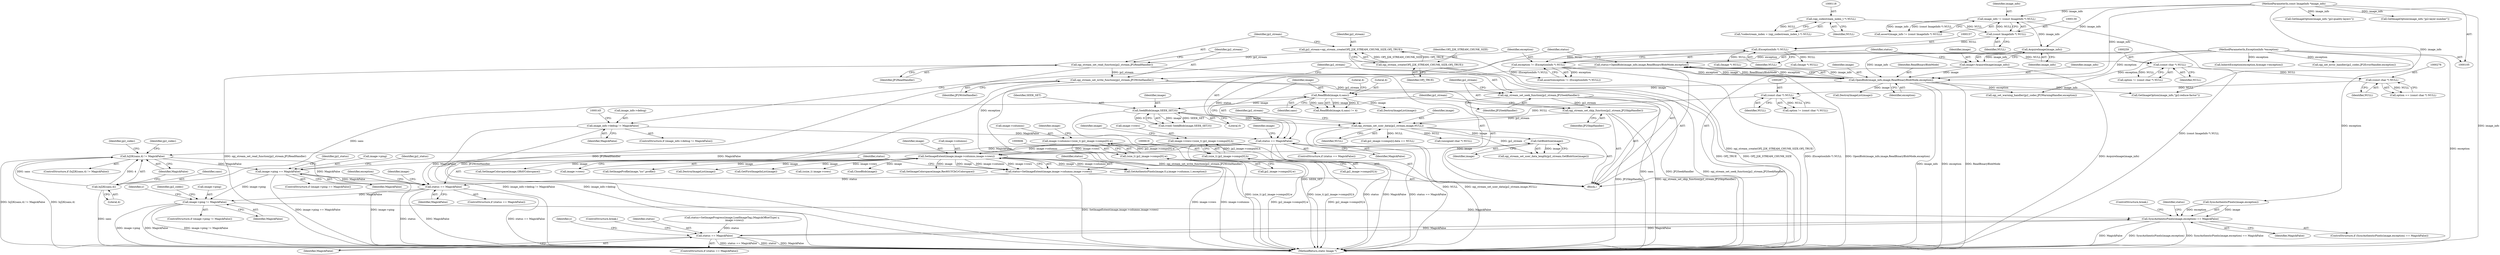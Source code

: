 digraph "0_ImageMagick_b0c5222ce31e8f941fa02ff9c7a040fb2db30dbc@pointer" {
"1000739" [label="(Call,image->ping != MagickFalse)"];
"1000451" [label="(Call,image->ping == MagickFalse)"];
"1000177" [label="(Call,status == MagickFalse)"];
"1000169" [label="(Call,status=OpenBlob(image_info,image,ReadBinaryBlobMode,exception))"];
"1000171" [label="(Call,OpenBlob(image_info,image,ReadBinaryBlobMode,exception))"];
"1000167" [label="(Call,AcquireImage(image_info))"];
"1000127" [label="(Call,image_info != (const ImageInfo *) NULL)"];
"1000106" [label="(MethodParameterIn,const ImageInfo *image_info)"];
"1000129" [label="(Call,(const ImageInfo *) NULL)"];
"1000117" [label="(Call,(opj_codestream_index_t *) NULL)"];
"1000165" [label="(Call,image=AcquireImage(image_info))"];
"1000154" [label="(Call,exception != (ExceptionInfo *) NULL)"];
"1000107" [label="(MethodParameterIn,ExceptionInfo *exception)"];
"1000156" [label="(Call,(ExceptionInfo *) NULL)"];
"1000139" [label="(Call,image_info->debug != MagickFalse)"];
"1000225" [label="(Call,IsJ2K(sans,4) != MagickFalse)"];
"1000226" [label="(Call,IsJ2K(sans,4))"];
"1000191" [label="(Call,ReadBlob(image,4,sans))"];
"1000649" [label="(Call,status == MagickFalse)"];
"1000638" [label="(Call,status=SetImageExtent(image,image->columns,image->rows))"];
"1000640" [label="(Call,SetImageExtent(image,image->columns,image->rows))"];
"1000331" [label="(Call,GetBlobSize(image))"];
"1000325" [label="(Call,opj_stream_set_user_data(jp2_stream,image,NULL))"];
"1000322" [label="(Call,opj_stream_set_skip_function(jp2_stream,JP2SkipHandler))"];
"1000319" [label="(Call,opj_stream_set_seek_function(jp2_stream,JP2SeekHandler))"];
"1000316" [label="(Call,opj_stream_set_write_function(jp2_stream,JP2WriteHandler))"];
"1000313" [label="(Call,opj_stream_set_read_function(jp2_stream,JP2ReadHandler))"];
"1000308" [label="(Call,jp2_stream=opj_stream_create(OPJ_J2K_STREAM_CHUNK_SIZE,OPJ_TRUE))"];
"1000310" [label="(Call,opj_stream_create(OPJ_J2K_STREAM_CHUNK_SIZE,OPJ_TRUE))"];
"1000207" [label="(Call,SeekBlob(image,SEEK_SET,0))"];
"1000286" [label="(Call,(const char *) NULL)"];
"1000275" [label="(Call,(const char *) NULL)"];
"1000258" [label="(Call,(const char *) NULL)"];
"1000601" [label="(Call,image->columns=(size_t) jp2_image->comps[0].w)"];
"1000605" [label="(Call,(size_t) jp2_image->comps[0].w)"];
"1000614" [label="(Call,image->rows=(size_t) jp2_image->comps[0].h)"];
"1000618" [label="(Call,(size_t) jp2_image->comps[0].h)"];
"1000980" [label="(Call,SyncAuthenticPixels(image,exception) == MagickFalse)"];
"1000998" [label="(Call,status == MagickFalse)"];
"1000746" [label="(Identifier,jp2_codec)"];
"1000202" [label="(Call,(Image *) NULL)"];
"1000182" [label="(Identifier,image)"];
"1000208" [label="(Identifier,image)"];
"1000277" [label="(Identifier,NULL)"];
"1001000" [label="(Identifier,MagickFalse)"];
"1000288" [label="(Identifier,NULL)"];
"1000210" [label="(Literal,0)"];
"1000616" [label="(Identifier,image)"];
"1000998" [label="(Call,status == MagickFalse)"];
"1000474" [label="(Identifier,jp2_status)"];
"1000194" [label="(Identifier,sans)"];
"1000325" [label="(Call,opj_stream_set_user_data(jp2_stream,image,NULL))"];
"1000773" [label="(Call,GetAuthenticPixels(image,0,y,image->columns,1,exception))"];
"1000458" [label="(Identifier,jp2_status)"];
"1000236" [label="(Identifier,jp2_codec)"];
"1000674" [label="(Call,SetImageColorspace(image,GRAYColorspace))"];
"1000127" [label="(Call,image_info != (const ImageInfo *) NULL)"];
"1000190" [label="(Call,ReadBlob(image,4,sans) != 4)"];
"1000308" [label="(Call,jp2_stream=opj_stream_create(OPJ_J2K_STREAM_CHUNK_SIZE,OPJ_TRUE))"];
"1000260" [label="(Identifier,NULL)"];
"1000739" [label="(Call,image->ping != MagickFalse)"];
"1000193" [label="(Literal,4)"];
"1000645" [label="(Call,image->rows)"];
"1000450" [label="(ControlStructure,if (image->ping == MagickFalse))"];
"1000165" [label="(Call,image=AcquireImage(image_info))"];
"1000309" [label="(Identifier,jp2_stream)"];
"1000117" [label="(Call,(opj_codestream_index_t *) NULL)"];
"1000605" [label="(Call,(size_t) jp2_image->comps[0].w)"];
"1000143" [label="(Identifier,MagickFalse)"];
"1000108" [label="(Block,)"];
"1000167" [label="(Call,AcquireImage(image_info))"];
"1000640" [label="(Call,SetImageExtent(image,image->columns,image->rows))"];
"1000195" [label="(Literal,4)"];
"1000649" [label="(Call,status == MagickFalse)"];
"1000173" [label="(Identifier,image)"];
"1000171" [label="(Call,OpenBlob(image_info,image,ReadBinaryBlobMode,exception))"];
"1000650" [label="(Identifier,status)"];
"1000199" [label="(Call,DestroyImageList(image))"];
"1001001" [label="(ControlStructure,break;)"];
"1000170" [label="(Identifier,status)"];
"1000177" [label="(Call,status == MagickFalse)"];
"1000166" [label="(Identifier,image)"];
"1000158" [label="(Identifier,NULL)"];
"1000311" [label="(Identifier,OPJ_J2K_STREAM_CHUNK_SIZE)"];
"1000607" [label="(Call,jp2_image->comps[0].w)"];
"1000985" [label="(ControlStructure,break;)"];
"1000654" [label="(Identifier,exception)"];
"1000651" [label="(Identifier,MagickFalse)"];
"1000451" [label="(Call,image->ping == MagickFalse)"];
"1000174" [label="(Identifier,ReadBinaryBlobMode)"];
"1000269" [label="(Call,GetImageOption(image_info,\"jp2:quality-layers\"))"];
"1000107" [label="(MethodParameterIn,ExceptionInfo *exception)"];
"1000106" [label="(MethodParameterIn,const ImageInfo *image_info)"];
"1000119" [label="(Identifier,NULL)"];
"1000172" [label="(Identifier,image_info)"];
"1000275" [label="(Call,(const char *) NULL)"];
"1000131" [label="(Identifier,NULL)"];
"1000322" [label="(Call,opj_stream_set_skip_function(jp2_stream,JP2SkipHandler))"];
"1001016" [label="(MethodReturn,static Image *)"];
"1000653" [label="(Call,InheritException(exception,&image->exception))"];
"1000191" [label="(Call,ReadBlob(image,4,sans))"];
"1000328" [label="(Identifier,NULL)"];
"1000280" [label="(Call,GetImageOption(image_info,\"jp2:layer-number\"))"];
"1000231" [label="(Identifier,jp2_codec)"];
"1000318" [label="(Identifier,JP2WriteHandler)"];
"1000155" [label="(Identifier,exception)"];
"1000734" [label="(Call,SetImageProfile(image,\"icc\",profile))"];
"1000642" [label="(Call,image->columns)"];
"1000314" [label="(Identifier,jp2_stream)"];
"1000140" [label="(Call,image_info->debug)"];
"1000156" [label="(Call,(ExceptionInfo *) NULL)"];
"1000987" [label="(Identifier,status)"];
"1000738" [label="(ControlStructure,if (image->ping != MagickFalse))"];
"1000452" [label="(Call,image->ping)"];
"1000984" [label="(Identifier,MagickFalse)"];
"1000323" [label="(Identifier,jp2_stream)"];
"1000205" [label="(Call,(void) SeekBlob(image,SEEK_SET,0))"];
"1000618" [label="(Call,(size_t) jp2_image->comps[0].h)"];
"1000999" [label="(Identifier,status)"];
"1000310" [label="(Call,opj_stream_create(OPJ_J2K_STREAM_CHUNK_SIZE,OPJ_TRUE))"];
"1000455" [label="(Identifier,MagickFalse)"];
"1000286" [label="(Call,(const char *) NULL)"];
"1000258" [label="(Call,(const char *) NULL)"];
"1000138" [label="(ControlStructure,if (image_info->debug != MagickFalse))"];
"1000179" [label="(Identifier,MagickFalse)"];
"1000587" [label="(Call,jp2_image->comps[i].data == NULL)"];
"1000128" [label="(Identifier,image_info)"];
"1000330" [label="(Identifier,jp2_stream)"];
"1000997" [label="(ControlStructure,if (status == MagickFalse))"];
"1000332" [label="(Identifier,image)"];
"1000320" [label="(Identifier,jp2_stream)"];
"1000740" [label="(Call,image->ping)"];
"1000601" [label="(Call,image->columns=(size_t) jp2_image->comps[0].w)"];
"1000207" [label="(Call,SeekBlob(image,SEEK_SET,0))"];
"1000252" [label="(Call,GetImageOption(image_info,\"jp2:reduce-factor\"))"];
"1000331" [label="(Call,GetBlobSize(image))"];
"1000225" [label="(Call,IsJ2K(sans,4) != MagickFalse)"];
"1000660" [label="(Call,DestroyImageList(image))"];
"1000239" [label="(Call,opj_set_warning_handler(jp2_codec,JP2WarningHandler,exception))"];
"1000256" [label="(Call,option != (const char *) NULL)"];
"1000126" [label="(Call,assert(image_info != (const ImageInfo *) NULL))"];
"1000602" [label="(Call,image->columns)"];
"1000154" [label="(Call,exception != (ExceptionInfo *) NULL)"];
"1000743" [label="(Identifier,MagickFalse)"];
"1000115" [label="(Call,*codestream_index = (opj_codestream_index_t *) NULL)"];
"1000139" [label="(Call,image_info->debug != MagickFalse)"];
"1000615" [label="(Call,image->rows)"];
"1000321" [label="(Identifier,JP2SeekHandler)"];
"1000192" [label="(Identifier,image)"];
"1000638" [label="(Call,status=SetImageExtent(image,image->columns,image->rows))"];
"1000183" [label="(Call,DestroyImageList(image))"];
"1000641" [label="(Identifier,image)"];
"1000129" [label="(Call,(const ImageInfo *) NULL)"];
"1000980" [label="(Call,SyncAuthenticPixels(image,exception) == MagickFalse)"];
"1000312" [label="(Identifier,OPJ_TRUE)"];
"1000329" [label="(Call,opj_stream_set_user_data_length(jp2_stream,GetBlobSize(image)))"];
"1000317" [label="(Identifier,jp2_stream)"];
"1000209" [label="(Identifier,SEEK_SET)"];
"1000664" [label="(Identifier,image)"];
"1000284" [label="(Call,option != (const char *) NULL)"];
"1000620" [label="(Call,jp2_image->comps[0].h)"];
"1000753" [label="(Call,GetFirstImageInList(image))"];
"1000227" [label="(Identifier,sans)"];
"1000178" [label="(Identifier,status)"];
"1000761" [label="(Call,(ssize_t) image->rows)"];
"1000273" [label="(Call,option == (const char *) NULL)"];
"1000169" [label="(Call,status=OpenBlob(image_info,image,ReadBinaryBlobMode,exception))"];
"1000153" [label="(Call,assert(exception != (ExceptionInfo *) NULL))"];
"1000979" [label="(ControlStructure,if (SyncAuthenticPixels(image,exception) == MagickFalse))"];
"1000986" [label="(Call,status=SetImageProgress(image,LoadImageTag,(MagickOffsetType) y,\n      image->rows))"];
"1000639" [label="(Identifier,status)"];
"1000981" [label="(Call,SyncAuthenticPixels(image,exception))"];
"1000224" [label="(ControlStructure,if (IsJ2K(sans,4) != MagickFalse))"];
"1000327" [label="(Identifier,image)"];
"1000324" [label="(Identifier,JP2SkipHandler)"];
"1000175" [label="(Identifier,exception)"];
"1000228" [label="(Literal,4)"];
"1000326" [label="(Identifier,jp2_stream)"];
"1000714" [label="(Call,(unsigned char *) NULL)"];
"1001011" [label="(Call,CloseBlob(image))"];
"1000315" [label="(Identifier,JP2ReadHandler)"];
"1000648" [label="(ControlStructure,if (status == MagickFalse))"];
"1000629" [label="(Identifier,image)"];
"1000614" [label="(Call,image->rows=(size_t) jp2_image->comps[0].h)"];
"1000767" [label="(Identifier,y)"];
"1000176" [label="(ControlStructure,if (status == MagickFalse))"];
"1000319" [label="(Call,opj_stream_set_seek_function(jp2_stream,JP2SeekHandler))"];
"1000313" [label="(Call,opj_stream_set_read_function(jp2_stream,JP2ReadHandler))"];
"1000695" [label="(Call,SetImageColorspace(image,Rec601YCbCrColorspace))"];
"1000316" [label="(Call,opj_stream_set_write_function(jp2_stream,JP2WriteHandler))"];
"1000243" [label="(Call,opj_set_error_handler(jp2_codec,JP2ErrorHandler,exception))"];
"1000229" [label="(Identifier,MagickFalse)"];
"1000757" [label="(Identifier,y)"];
"1000168" [label="(Identifier,image_info)"];
"1000226" [label="(Call,IsJ2K(sans,4))"];
"1000186" [label="(Call,(Image *) NULL)"];
"1000739" -> "1000738"  [label="AST: "];
"1000739" -> "1000743"  [label="CFG: "];
"1000740" -> "1000739"  [label="AST: "];
"1000743" -> "1000739"  [label="AST: "];
"1000746" -> "1000739"  [label="CFG: "];
"1000757" -> "1000739"  [label="CFG: "];
"1000739" -> "1001016"  [label="DDG: image->ping != MagickFalse"];
"1000739" -> "1001016"  [label="DDG: image->ping"];
"1000739" -> "1001016"  [label="DDG: MagickFalse"];
"1000451" -> "1000739"  [label="DDG: image->ping"];
"1000649" -> "1000739"  [label="DDG: MagickFalse"];
"1000739" -> "1000980"  [label="DDG: MagickFalse"];
"1000451" -> "1000450"  [label="AST: "];
"1000451" -> "1000455"  [label="CFG: "];
"1000452" -> "1000451"  [label="AST: "];
"1000455" -> "1000451"  [label="AST: "];
"1000458" -> "1000451"  [label="CFG: "];
"1000474" -> "1000451"  [label="CFG: "];
"1000451" -> "1001016"  [label="DDG: image->ping"];
"1000451" -> "1001016"  [label="DDG: image->ping == MagickFalse"];
"1000177" -> "1000451"  [label="DDG: MagickFalse"];
"1000225" -> "1000451"  [label="DDG: MagickFalse"];
"1000451" -> "1000649"  [label="DDG: MagickFalse"];
"1000177" -> "1000176"  [label="AST: "];
"1000177" -> "1000179"  [label="CFG: "];
"1000178" -> "1000177"  [label="AST: "];
"1000179" -> "1000177"  [label="AST: "];
"1000182" -> "1000177"  [label="CFG: "];
"1000192" -> "1000177"  [label="CFG: "];
"1000177" -> "1001016"  [label="DDG: status"];
"1000177" -> "1001016"  [label="DDG: MagickFalse"];
"1000177" -> "1001016"  [label="DDG: status == MagickFalse"];
"1000169" -> "1000177"  [label="DDG: status"];
"1000139" -> "1000177"  [label="DDG: MagickFalse"];
"1000177" -> "1000225"  [label="DDG: MagickFalse"];
"1000177" -> "1000649"  [label="DDG: MagickFalse"];
"1000169" -> "1000108"  [label="AST: "];
"1000169" -> "1000171"  [label="CFG: "];
"1000170" -> "1000169"  [label="AST: "];
"1000171" -> "1000169"  [label="AST: "];
"1000178" -> "1000169"  [label="CFG: "];
"1000169" -> "1001016"  [label="DDG: OpenBlob(image_info,image,ReadBinaryBlobMode,exception)"];
"1000171" -> "1000169"  [label="DDG: image_info"];
"1000171" -> "1000169"  [label="DDG: image"];
"1000171" -> "1000169"  [label="DDG: ReadBinaryBlobMode"];
"1000171" -> "1000169"  [label="DDG: exception"];
"1000171" -> "1000175"  [label="CFG: "];
"1000172" -> "1000171"  [label="AST: "];
"1000173" -> "1000171"  [label="AST: "];
"1000174" -> "1000171"  [label="AST: "];
"1000175" -> "1000171"  [label="AST: "];
"1000171" -> "1001016"  [label="DDG: image_info"];
"1000171" -> "1001016"  [label="DDG: exception"];
"1000171" -> "1001016"  [label="DDG: ReadBinaryBlobMode"];
"1000167" -> "1000171"  [label="DDG: image_info"];
"1000106" -> "1000171"  [label="DDG: image_info"];
"1000165" -> "1000171"  [label="DDG: image"];
"1000154" -> "1000171"  [label="DDG: exception"];
"1000107" -> "1000171"  [label="DDG: exception"];
"1000171" -> "1000183"  [label="DDG: image"];
"1000171" -> "1000191"  [label="DDG: image"];
"1000171" -> "1000239"  [label="DDG: exception"];
"1000171" -> "1000252"  [label="DDG: image_info"];
"1000167" -> "1000165"  [label="AST: "];
"1000167" -> "1000168"  [label="CFG: "];
"1000168" -> "1000167"  [label="AST: "];
"1000165" -> "1000167"  [label="CFG: "];
"1000167" -> "1000165"  [label="DDG: image_info"];
"1000127" -> "1000167"  [label="DDG: image_info"];
"1000106" -> "1000167"  [label="DDG: image_info"];
"1000127" -> "1000126"  [label="AST: "];
"1000127" -> "1000129"  [label="CFG: "];
"1000128" -> "1000127"  [label="AST: "];
"1000129" -> "1000127"  [label="AST: "];
"1000126" -> "1000127"  [label="CFG: "];
"1000127" -> "1001016"  [label="DDG: (const ImageInfo *) NULL"];
"1000127" -> "1000126"  [label="DDG: image_info"];
"1000127" -> "1000126"  [label="DDG: (const ImageInfo *) NULL"];
"1000106" -> "1000127"  [label="DDG: image_info"];
"1000129" -> "1000127"  [label="DDG: NULL"];
"1000106" -> "1000105"  [label="AST: "];
"1000106" -> "1001016"  [label="DDG: image_info"];
"1000106" -> "1000252"  [label="DDG: image_info"];
"1000106" -> "1000269"  [label="DDG: image_info"];
"1000106" -> "1000280"  [label="DDG: image_info"];
"1000129" -> "1000131"  [label="CFG: "];
"1000130" -> "1000129"  [label="AST: "];
"1000131" -> "1000129"  [label="AST: "];
"1000117" -> "1000129"  [label="DDG: NULL"];
"1000129" -> "1000156"  [label="DDG: NULL"];
"1000117" -> "1000115"  [label="AST: "];
"1000117" -> "1000119"  [label="CFG: "];
"1000118" -> "1000117"  [label="AST: "];
"1000119" -> "1000117"  [label="AST: "];
"1000115" -> "1000117"  [label="CFG: "];
"1000117" -> "1000115"  [label="DDG: NULL"];
"1000165" -> "1000108"  [label="AST: "];
"1000166" -> "1000165"  [label="AST: "];
"1000170" -> "1000165"  [label="CFG: "];
"1000165" -> "1001016"  [label="DDG: AcquireImage(image_info)"];
"1000154" -> "1000153"  [label="AST: "];
"1000154" -> "1000156"  [label="CFG: "];
"1000155" -> "1000154"  [label="AST: "];
"1000156" -> "1000154"  [label="AST: "];
"1000153" -> "1000154"  [label="CFG: "];
"1000154" -> "1001016"  [label="DDG: (ExceptionInfo *) NULL"];
"1000154" -> "1000153"  [label="DDG: exception"];
"1000154" -> "1000153"  [label="DDG: (ExceptionInfo *) NULL"];
"1000107" -> "1000154"  [label="DDG: exception"];
"1000156" -> "1000154"  [label="DDG: NULL"];
"1000107" -> "1000105"  [label="AST: "];
"1000107" -> "1001016"  [label="DDG: exception"];
"1000107" -> "1000239"  [label="DDG: exception"];
"1000107" -> "1000243"  [label="DDG: exception"];
"1000107" -> "1000653"  [label="DDG: exception"];
"1000107" -> "1000773"  [label="DDG: exception"];
"1000107" -> "1000981"  [label="DDG: exception"];
"1000156" -> "1000158"  [label="CFG: "];
"1000157" -> "1000156"  [label="AST: "];
"1000158" -> "1000156"  [label="AST: "];
"1000156" -> "1000186"  [label="DDG: NULL"];
"1000156" -> "1000202"  [label="DDG: NULL"];
"1000156" -> "1000258"  [label="DDG: NULL"];
"1000139" -> "1000138"  [label="AST: "];
"1000139" -> "1000143"  [label="CFG: "];
"1000140" -> "1000139"  [label="AST: "];
"1000143" -> "1000139"  [label="AST: "];
"1000145" -> "1000139"  [label="CFG: "];
"1000155" -> "1000139"  [label="CFG: "];
"1000139" -> "1001016"  [label="DDG: image_info->debug != MagickFalse"];
"1000139" -> "1001016"  [label="DDG: image_info->debug"];
"1000225" -> "1000224"  [label="AST: "];
"1000225" -> "1000229"  [label="CFG: "];
"1000226" -> "1000225"  [label="AST: "];
"1000229" -> "1000225"  [label="AST: "];
"1000231" -> "1000225"  [label="CFG: "];
"1000236" -> "1000225"  [label="CFG: "];
"1000225" -> "1001016"  [label="DDG: IsJ2K(sans,4) != MagickFalse"];
"1000225" -> "1001016"  [label="DDG: IsJ2K(sans,4)"];
"1000226" -> "1000225"  [label="DDG: sans"];
"1000226" -> "1000225"  [label="DDG: 4"];
"1000225" -> "1000649"  [label="DDG: MagickFalse"];
"1000226" -> "1000228"  [label="CFG: "];
"1000227" -> "1000226"  [label="AST: "];
"1000228" -> "1000226"  [label="AST: "];
"1000229" -> "1000226"  [label="CFG: "];
"1000226" -> "1001016"  [label="DDG: sans"];
"1000191" -> "1000226"  [label="DDG: sans"];
"1000191" -> "1000190"  [label="AST: "];
"1000191" -> "1000194"  [label="CFG: "];
"1000192" -> "1000191"  [label="AST: "];
"1000193" -> "1000191"  [label="AST: "];
"1000194" -> "1000191"  [label="AST: "];
"1000195" -> "1000191"  [label="CFG: "];
"1000191" -> "1001016"  [label="DDG: sans"];
"1000191" -> "1000190"  [label="DDG: image"];
"1000191" -> "1000190"  [label="DDG: 4"];
"1000191" -> "1000190"  [label="DDG: sans"];
"1000191" -> "1000199"  [label="DDG: image"];
"1000191" -> "1000207"  [label="DDG: image"];
"1000649" -> "1000648"  [label="AST: "];
"1000649" -> "1000651"  [label="CFG: "];
"1000650" -> "1000649"  [label="AST: "];
"1000651" -> "1000649"  [label="AST: "];
"1000654" -> "1000649"  [label="CFG: "];
"1000664" -> "1000649"  [label="CFG: "];
"1000649" -> "1001016"  [label="DDG: status"];
"1000649" -> "1001016"  [label="DDG: MagickFalse"];
"1000649" -> "1001016"  [label="DDG: status == MagickFalse"];
"1000638" -> "1000649"  [label="DDG: status"];
"1000638" -> "1000108"  [label="AST: "];
"1000638" -> "1000640"  [label="CFG: "];
"1000639" -> "1000638"  [label="AST: "];
"1000640" -> "1000638"  [label="AST: "];
"1000650" -> "1000638"  [label="CFG: "];
"1000638" -> "1001016"  [label="DDG: SetImageExtent(image,image->columns,image->rows)"];
"1000640" -> "1000638"  [label="DDG: image"];
"1000640" -> "1000638"  [label="DDG: image->columns"];
"1000640" -> "1000638"  [label="DDG: image->rows"];
"1000640" -> "1000645"  [label="CFG: "];
"1000641" -> "1000640"  [label="AST: "];
"1000642" -> "1000640"  [label="AST: "];
"1000645" -> "1000640"  [label="AST: "];
"1000640" -> "1001016"  [label="DDG: image->rows"];
"1000640" -> "1001016"  [label="DDG: image->columns"];
"1000331" -> "1000640"  [label="DDG: image"];
"1000601" -> "1000640"  [label="DDG: image->columns"];
"1000614" -> "1000640"  [label="DDG: image->rows"];
"1000640" -> "1000660"  [label="DDG: image"];
"1000640" -> "1000674"  [label="DDG: image"];
"1000640" -> "1000695"  [label="DDG: image"];
"1000640" -> "1000734"  [label="DDG: image"];
"1000640" -> "1000753"  [label="DDG: image"];
"1000640" -> "1000761"  [label="DDG: image->rows"];
"1000640" -> "1000773"  [label="DDG: image"];
"1000640" -> "1000773"  [label="DDG: image->columns"];
"1000640" -> "1001011"  [label="DDG: image"];
"1000331" -> "1000329"  [label="AST: "];
"1000331" -> "1000332"  [label="CFG: "];
"1000332" -> "1000331"  [label="AST: "];
"1000329" -> "1000331"  [label="CFG: "];
"1000331" -> "1000329"  [label="DDG: image"];
"1000325" -> "1000331"  [label="DDG: image"];
"1000325" -> "1000108"  [label="AST: "];
"1000325" -> "1000328"  [label="CFG: "];
"1000326" -> "1000325"  [label="AST: "];
"1000327" -> "1000325"  [label="AST: "];
"1000328" -> "1000325"  [label="AST: "];
"1000330" -> "1000325"  [label="CFG: "];
"1000325" -> "1001016"  [label="DDG: NULL"];
"1000325" -> "1001016"  [label="DDG: opj_stream_set_user_data(jp2_stream,image,NULL)"];
"1000322" -> "1000325"  [label="DDG: jp2_stream"];
"1000207" -> "1000325"  [label="DDG: image"];
"1000286" -> "1000325"  [label="DDG: NULL"];
"1000325" -> "1000329"  [label="DDG: jp2_stream"];
"1000325" -> "1000587"  [label="DDG: NULL"];
"1000325" -> "1000714"  [label="DDG: NULL"];
"1000322" -> "1000108"  [label="AST: "];
"1000322" -> "1000324"  [label="CFG: "];
"1000323" -> "1000322"  [label="AST: "];
"1000324" -> "1000322"  [label="AST: "];
"1000326" -> "1000322"  [label="CFG: "];
"1000322" -> "1001016"  [label="DDG: JP2SkipHandler"];
"1000322" -> "1001016"  [label="DDG: opj_stream_set_skip_function(jp2_stream,JP2SkipHandler)"];
"1000319" -> "1000322"  [label="DDG: jp2_stream"];
"1000319" -> "1000108"  [label="AST: "];
"1000319" -> "1000321"  [label="CFG: "];
"1000320" -> "1000319"  [label="AST: "];
"1000321" -> "1000319"  [label="AST: "];
"1000323" -> "1000319"  [label="CFG: "];
"1000319" -> "1001016"  [label="DDG: opj_stream_set_seek_function(jp2_stream,JP2SeekHandler)"];
"1000319" -> "1001016"  [label="DDG: JP2SeekHandler"];
"1000316" -> "1000319"  [label="DDG: jp2_stream"];
"1000316" -> "1000108"  [label="AST: "];
"1000316" -> "1000318"  [label="CFG: "];
"1000317" -> "1000316"  [label="AST: "];
"1000318" -> "1000316"  [label="AST: "];
"1000320" -> "1000316"  [label="CFG: "];
"1000316" -> "1001016"  [label="DDG: JP2WriteHandler"];
"1000316" -> "1001016"  [label="DDG: opj_stream_set_write_function(jp2_stream,JP2WriteHandler)"];
"1000313" -> "1000316"  [label="DDG: jp2_stream"];
"1000313" -> "1000108"  [label="AST: "];
"1000313" -> "1000315"  [label="CFG: "];
"1000314" -> "1000313"  [label="AST: "];
"1000315" -> "1000313"  [label="AST: "];
"1000317" -> "1000313"  [label="CFG: "];
"1000313" -> "1001016"  [label="DDG: JP2ReadHandler"];
"1000313" -> "1001016"  [label="DDG: opj_stream_set_read_function(jp2_stream,JP2ReadHandler)"];
"1000308" -> "1000313"  [label="DDG: jp2_stream"];
"1000308" -> "1000108"  [label="AST: "];
"1000308" -> "1000310"  [label="CFG: "];
"1000309" -> "1000308"  [label="AST: "];
"1000310" -> "1000308"  [label="AST: "];
"1000314" -> "1000308"  [label="CFG: "];
"1000308" -> "1001016"  [label="DDG: opj_stream_create(OPJ_J2K_STREAM_CHUNK_SIZE,OPJ_TRUE)"];
"1000310" -> "1000308"  [label="DDG: OPJ_J2K_STREAM_CHUNK_SIZE"];
"1000310" -> "1000308"  [label="DDG: OPJ_TRUE"];
"1000310" -> "1000312"  [label="CFG: "];
"1000311" -> "1000310"  [label="AST: "];
"1000312" -> "1000310"  [label="AST: "];
"1000310" -> "1001016"  [label="DDG: OPJ_TRUE"];
"1000310" -> "1001016"  [label="DDG: OPJ_J2K_STREAM_CHUNK_SIZE"];
"1000207" -> "1000205"  [label="AST: "];
"1000207" -> "1000210"  [label="CFG: "];
"1000208" -> "1000207"  [label="AST: "];
"1000209" -> "1000207"  [label="AST: "];
"1000210" -> "1000207"  [label="AST: "];
"1000205" -> "1000207"  [label="CFG: "];
"1000207" -> "1001016"  [label="DDG: SEEK_SET"];
"1000207" -> "1000205"  [label="DDG: image"];
"1000207" -> "1000205"  [label="DDG: SEEK_SET"];
"1000207" -> "1000205"  [label="DDG: 0"];
"1000286" -> "1000284"  [label="AST: "];
"1000286" -> "1000288"  [label="CFG: "];
"1000287" -> "1000286"  [label="AST: "];
"1000288" -> "1000286"  [label="AST: "];
"1000284" -> "1000286"  [label="CFG: "];
"1000286" -> "1000284"  [label="DDG: NULL"];
"1000275" -> "1000286"  [label="DDG: NULL"];
"1000275" -> "1000273"  [label="AST: "];
"1000275" -> "1000277"  [label="CFG: "];
"1000276" -> "1000275"  [label="AST: "];
"1000277" -> "1000275"  [label="AST: "];
"1000273" -> "1000275"  [label="CFG: "];
"1000275" -> "1000273"  [label="DDG: NULL"];
"1000258" -> "1000275"  [label="DDG: NULL"];
"1000258" -> "1000256"  [label="AST: "];
"1000258" -> "1000260"  [label="CFG: "];
"1000259" -> "1000258"  [label="AST: "];
"1000260" -> "1000258"  [label="AST: "];
"1000256" -> "1000258"  [label="CFG: "];
"1000258" -> "1000256"  [label="DDG: NULL"];
"1000601" -> "1000108"  [label="AST: "];
"1000601" -> "1000605"  [label="CFG: "];
"1000602" -> "1000601"  [label="AST: "];
"1000605" -> "1000601"  [label="AST: "];
"1000616" -> "1000601"  [label="CFG: "];
"1000601" -> "1001016"  [label="DDG: (size_t) jp2_image->comps[0].w"];
"1000605" -> "1000601"  [label="DDG: jp2_image->comps[0].w"];
"1000605" -> "1000607"  [label="CFG: "];
"1000606" -> "1000605"  [label="AST: "];
"1000607" -> "1000605"  [label="AST: "];
"1000605" -> "1001016"  [label="DDG: jp2_image->comps[0].w"];
"1000614" -> "1000108"  [label="AST: "];
"1000614" -> "1000618"  [label="CFG: "];
"1000615" -> "1000614"  [label="AST: "];
"1000618" -> "1000614"  [label="AST: "];
"1000629" -> "1000614"  [label="CFG: "];
"1000614" -> "1001016"  [label="DDG: (size_t) jp2_image->comps[0].h"];
"1000618" -> "1000614"  [label="DDG: jp2_image->comps[0].h"];
"1000618" -> "1000620"  [label="CFG: "];
"1000619" -> "1000618"  [label="AST: "];
"1000620" -> "1000618"  [label="AST: "];
"1000618" -> "1001016"  [label="DDG: jp2_image->comps[0].h"];
"1000980" -> "1000979"  [label="AST: "];
"1000980" -> "1000984"  [label="CFG: "];
"1000981" -> "1000980"  [label="AST: "];
"1000984" -> "1000980"  [label="AST: "];
"1000985" -> "1000980"  [label="CFG: "];
"1000987" -> "1000980"  [label="CFG: "];
"1000980" -> "1001016"  [label="DDG: MagickFalse"];
"1000980" -> "1001016"  [label="DDG: SyncAuthenticPixels(image,exception)"];
"1000980" -> "1001016"  [label="DDG: SyncAuthenticPixels(image,exception) == MagickFalse"];
"1000981" -> "1000980"  [label="DDG: image"];
"1000981" -> "1000980"  [label="DDG: exception"];
"1000998" -> "1000980"  [label="DDG: MagickFalse"];
"1000980" -> "1000998"  [label="DDG: MagickFalse"];
"1000998" -> "1000997"  [label="AST: "];
"1000998" -> "1001000"  [label="CFG: "];
"1000999" -> "1000998"  [label="AST: "];
"1001000" -> "1000998"  [label="AST: "];
"1001001" -> "1000998"  [label="CFG: "];
"1000767" -> "1000998"  [label="CFG: "];
"1000998" -> "1001016"  [label="DDG: status == MagickFalse"];
"1000998" -> "1001016"  [label="DDG: status"];
"1000998" -> "1001016"  [label="DDG: MagickFalse"];
"1000986" -> "1000998"  [label="DDG: status"];
}
